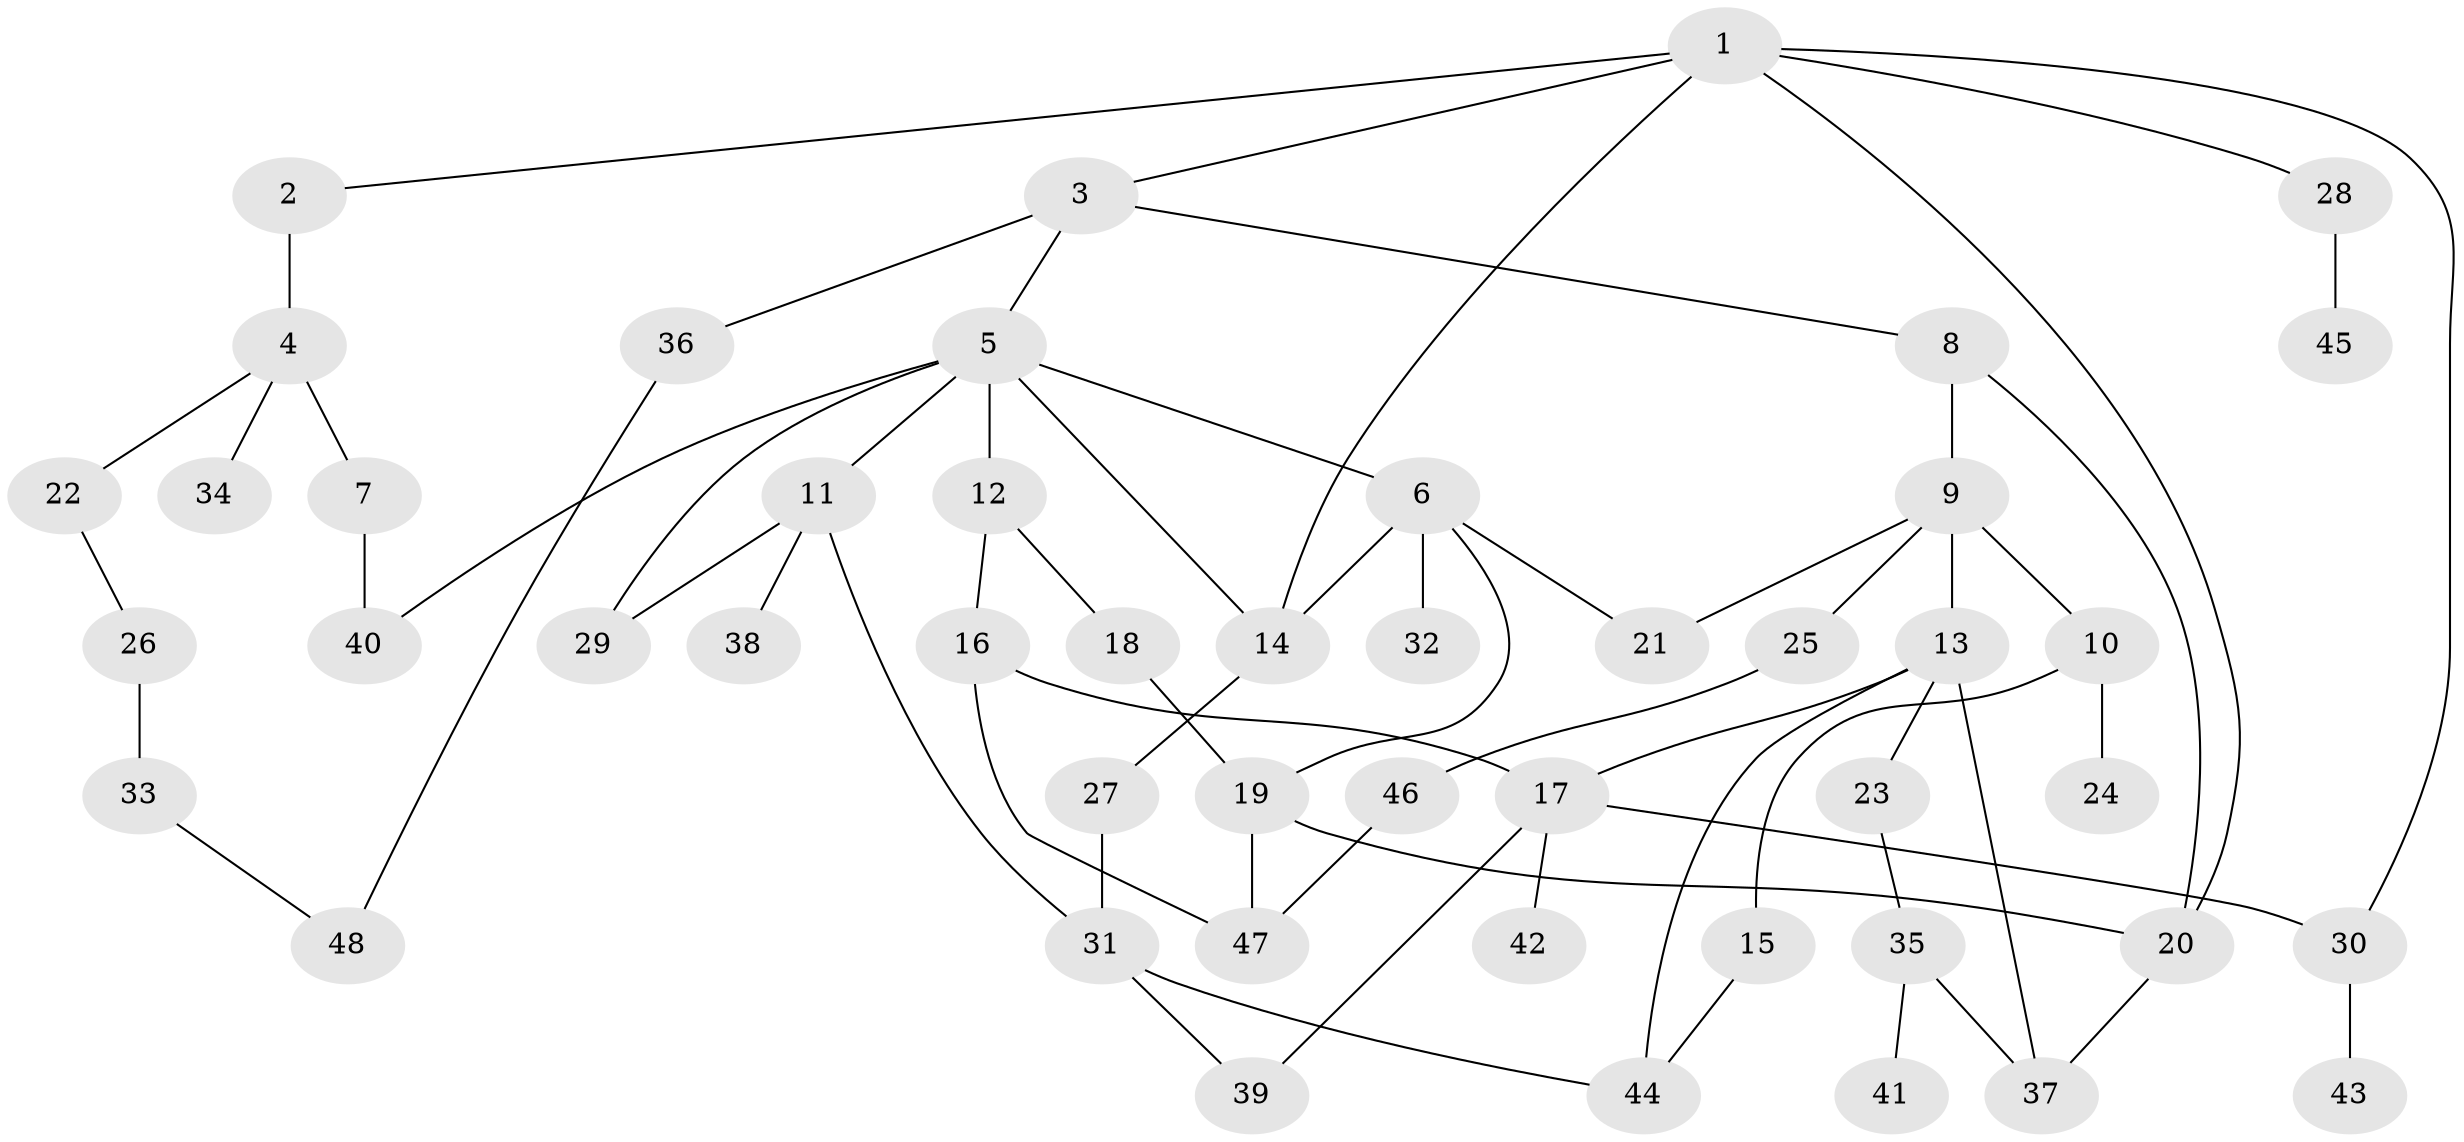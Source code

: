 // original degree distribution, {4: 0.06666666666666667, 5: 0.03333333333333333, 2: 0.2916666666666667, 6: 0.025, 3: 0.26666666666666666, 7: 0.008333333333333333, 1: 0.30833333333333335}
// Generated by graph-tools (version 1.1) at 2025/48/03/04/25 22:48:40]
// undirected, 48 vertices, 66 edges
graph export_dot {
  node [color=gray90,style=filled];
  1;
  2;
  3;
  4;
  5;
  6;
  7;
  8;
  9;
  10;
  11;
  12;
  13;
  14;
  15;
  16;
  17;
  18;
  19;
  20;
  21;
  22;
  23;
  24;
  25;
  26;
  27;
  28;
  29;
  30;
  31;
  32;
  33;
  34;
  35;
  36;
  37;
  38;
  39;
  40;
  41;
  42;
  43;
  44;
  45;
  46;
  47;
  48;
  1 -- 2 [weight=1.0];
  1 -- 3 [weight=1.0];
  1 -- 14 [weight=1.0];
  1 -- 20 [weight=1.0];
  1 -- 28 [weight=1.0];
  1 -- 30 [weight=1.0];
  2 -- 4 [weight=2.0];
  3 -- 5 [weight=1.0];
  3 -- 8 [weight=1.0];
  3 -- 36 [weight=1.0];
  4 -- 7 [weight=1.0];
  4 -- 22 [weight=1.0];
  4 -- 34 [weight=1.0];
  5 -- 6 [weight=1.0];
  5 -- 11 [weight=1.0];
  5 -- 12 [weight=2.0];
  5 -- 14 [weight=1.0];
  5 -- 29 [weight=1.0];
  5 -- 40 [weight=1.0];
  6 -- 14 [weight=1.0];
  6 -- 19 [weight=1.0];
  6 -- 21 [weight=1.0];
  6 -- 32 [weight=1.0];
  7 -- 40 [weight=1.0];
  8 -- 9 [weight=1.0];
  8 -- 20 [weight=1.0];
  9 -- 10 [weight=2.0];
  9 -- 13 [weight=1.0];
  9 -- 21 [weight=1.0];
  9 -- 25 [weight=1.0];
  10 -- 15 [weight=1.0];
  10 -- 24 [weight=1.0];
  11 -- 29 [weight=1.0];
  11 -- 31 [weight=1.0];
  11 -- 38 [weight=1.0];
  12 -- 16 [weight=1.0];
  12 -- 18 [weight=1.0];
  13 -- 17 [weight=1.0];
  13 -- 23 [weight=1.0];
  13 -- 37 [weight=1.0];
  13 -- 44 [weight=1.0];
  14 -- 27 [weight=2.0];
  15 -- 44 [weight=1.0];
  16 -- 17 [weight=1.0];
  16 -- 47 [weight=1.0];
  17 -- 30 [weight=1.0];
  17 -- 39 [weight=1.0];
  17 -- 42 [weight=1.0];
  18 -- 19 [weight=1.0];
  19 -- 20 [weight=1.0];
  19 -- 47 [weight=1.0];
  20 -- 37 [weight=1.0];
  22 -- 26 [weight=1.0];
  23 -- 35 [weight=1.0];
  25 -- 46 [weight=1.0];
  26 -- 33 [weight=3.0];
  27 -- 31 [weight=1.0];
  28 -- 45 [weight=1.0];
  30 -- 43 [weight=1.0];
  31 -- 39 [weight=1.0];
  31 -- 44 [weight=1.0];
  33 -- 48 [weight=1.0];
  35 -- 37 [weight=1.0];
  35 -- 41 [weight=1.0];
  36 -- 48 [weight=1.0];
  46 -- 47 [weight=1.0];
}
